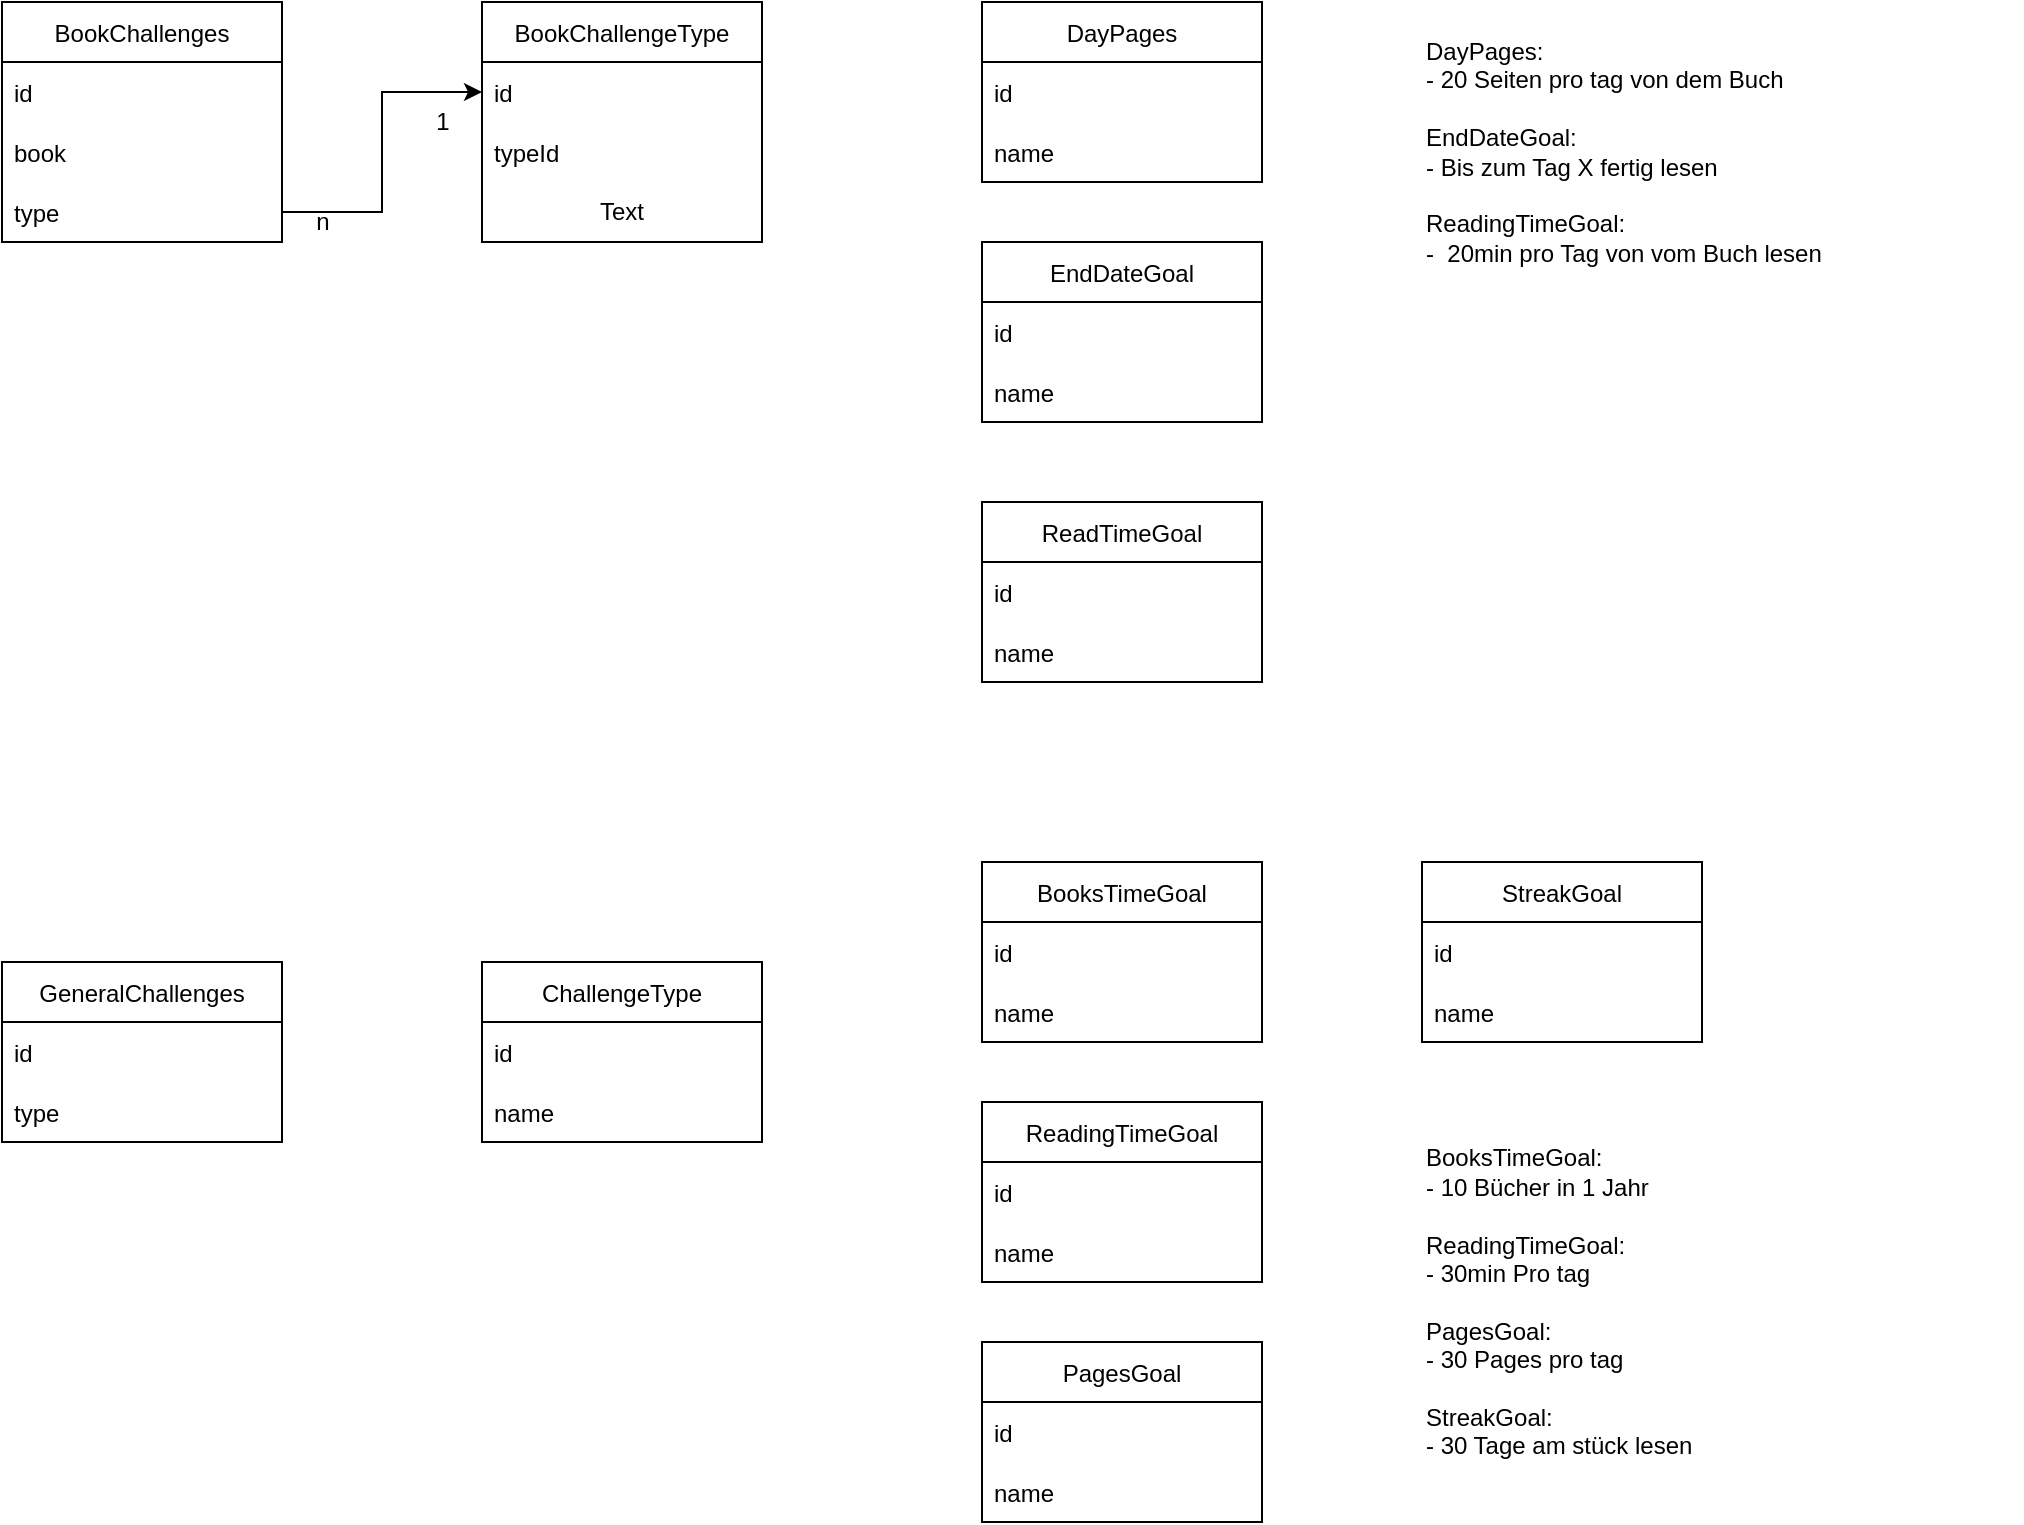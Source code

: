 <mxfile version="20.3.0" type="device"><diagram id="5UC8xc8aUDfBGlQ5QwmF" name="Seite-1"><mxGraphModel dx="2174" dy="1237" grid="1" gridSize="10" guides="1" tooltips="1" connect="1" arrows="1" fold="1" page="1" pageScale="1" pageWidth="1169" pageHeight="827" math="0" shadow="0"><root><mxCell id="0"/><mxCell id="1" parent="0"/><mxCell id="uhi9riS7lNYA-uoKevwM-1" value="BookChallenges" style="swimlane;fontStyle=0;childLayout=stackLayout;horizontal=1;startSize=30;horizontalStack=0;resizeParent=1;resizeParentMax=0;resizeLast=0;collapsible=1;marginBottom=0;" parent="1" vertex="1"><mxGeometry x="70" y="50" width="140" height="120" as="geometry"/></mxCell><mxCell id="uhi9riS7lNYA-uoKevwM-2" value="id" style="text;strokeColor=none;fillColor=none;align=left;verticalAlign=middle;spacingLeft=4;spacingRight=4;overflow=hidden;points=[[0,0.5],[1,0.5]];portConstraint=eastwest;rotatable=0;" parent="uhi9riS7lNYA-uoKevwM-1" vertex="1"><mxGeometry y="30" width="140" height="30" as="geometry"/></mxCell><mxCell id="uhi9riS7lNYA-uoKevwM-3" value="book" style="text;strokeColor=none;fillColor=none;align=left;verticalAlign=middle;spacingLeft=4;spacingRight=4;overflow=hidden;points=[[0,0.5],[1,0.5]];portConstraint=eastwest;rotatable=0;" parent="uhi9riS7lNYA-uoKevwM-1" vertex="1"><mxGeometry y="60" width="140" height="30" as="geometry"/></mxCell><mxCell id="uhi9riS7lNYA-uoKevwM-4" value="type" style="text;strokeColor=none;fillColor=none;align=left;verticalAlign=middle;spacingLeft=4;spacingRight=4;overflow=hidden;points=[[0,0.5],[1,0.5]];portConstraint=eastwest;rotatable=0;" parent="uhi9riS7lNYA-uoKevwM-1" vertex="1"><mxGeometry y="90" width="140" height="30" as="geometry"/></mxCell><mxCell id="uhi9riS7lNYA-uoKevwM-5" value="BookChallengeType" style="swimlane;fontStyle=0;childLayout=stackLayout;horizontal=1;startSize=30;horizontalStack=0;resizeParent=1;resizeParentMax=0;resizeLast=0;collapsible=1;marginBottom=0;" parent="1" vertex="1"><mxGeometry x="310" y="50" width="140" height="120" as="geometry"/></mxCell><mxCell id="uhi9riS7lNYA-uoKevwM-6" value="id" style="text;strokeColor=none;fillColor=none;align=left;verticalAlign=middle;spacingLeft=4;spacingRight=4;overflow=hidden;points=[[0,0.5],[1,0.5]];portConstraint=eastwest;rotatable=0;" parent="uhi9riS7lNYA-uoKevwM-5" vertex="1"><mxGeometry y="30" width="140" height="30" as="geometry"/></mxCell><mxCell id="uhi9riS7lNYA-uoKevwM-7" value="typeId" style="text;strokeColor=none;fillColor=none;align=left;verticalAlign=middle;spacingLeft=4;spacingRight=4;overflow=hidden;points=[[0,0.5],[1,0.5]];portConstraint=eastwest;rotatable=0;" parent="uhi9riS7lNYA-uoKevwM-5" vertex="1"><mxGeometry y="60" width="140" height="30" as="geometry"/></mxCell><mxCell id="uhi9riS7lNYA-uoKevwM-45" value="Text" style="text;html=1;strokeColor=none;fillColor=none;align=center;verticalAlign=middle;whiteSpace=wrap;rounded=0;" parent="uhi9riS7lNYA-uoKevwM-5" vertex="1"><mxGeometry y="90" width="140" height="30" as="geometry"/></mxCell><mxCell id="uhi9riS7lNYA-uoKevwM-9" style="edgeStyle=orthogonalEdgeStyle;rounded=0;orthogonalLoop=1;jettySize=auto;html=1;entryX=0;entryY=0.5;entryDx=0;entryDy=0;" parent="1" source="uhi9riS7lNYA-uoKevwM-4" target="uhi9riS7lNYA-uoKevwM-6" edge="1"><mxGeometry relative="1" as="geometry"/></mxCell><mxCell id="uhi9riS7lNYA-uoKevwM-10" value="n" style="text;html=1;align=center;verticalAlign=middle;resizable=0;points=[];autosize=1;strokeColor=none;fillColor=none;" parent="1" vertex="1"><mxGeometry x="215" y="145" width="30" height="30" as="geometry"/></mxCell><mxCell id="uhi9riS7lNYA-uoKevwM-11" value="1" style="text;html=1;align=center;verticalAlign=middle;resizable=0;points=[];autosize=1;strokeColor=none;fillColor=none;" parent="1" vertex="1"><mxGeometry x="275" y="95" width="30" height="30" as="geometry"/></mxCell><mxCell id="uhi9riS7lNYA-uoKevwM-12" value="DayPages" style="swimlane;fontStyle=0;childLayout=stackLayout;horizontal=1;startSize=30;horizontalStack=0;resizeParent=1;resizeParentMax=0;resizeLast=0;collapsible=1;marginBottom=0;" parent="1" vertex="1"><mxGeometry x="560" y="50" width="140" height="90" as="geometry"/></mxCell><mxCell id="uhi9riS7lNYA-uoKevwM-13" value="id" style="text;strokeColor=none;fillColor=none;align=left;verticalAlign=middle;spacingLeft=4;spacingRight=4;overflow=hidden;points=[[0,0.5],[1,0.5]];portConstraint=eastwest;rotatable=0;" parent="uhi9riS7lNYA-uoKevwM-12" vertex="1"><mxGeometry y="30" width="140" height="30" as="geometry"/></mxCell><mxCell id="uhi9riS7lNYA-uoKevwM-14" value="name" style="text;strokeColor=none;fillColor=none;align=left;verticalAlign=middle;spacingLeft=4;spacingRight=4;overflow=hidden;points=[[0,0.5],[1,0.5]];portConstraint=eastwest;rotatable=0;" parent="uhi9riS7lNYA-uoKevwM-12" vertex="1"><mxGeometry y="60" width="140" height="30" as="geometry"/></mxCell><mxCell id="uhi9riS7lNYA-uoKevwM-15" value="EndDateGoal" style="swimlane;fontStyle=0;childLayout=stackLayout;horizontal=1;startSize=30;horizontalStack=0;resizeParent=1;resizeParentMax=0;resizeLast=0;collapsible=1;marginBottom=0;" parent="1" vertex="1"><mxGeometry x="560" y="170" width="140" height="90" as="geometry"/></mxCell><mxCell id="uhi9riS7lNYA-uoKevwM-16" value="id" style="text;strokeColor=none;fillColor=none;align=left;verticalAlign=middle;spacingLeft=4;spacingRight=4;overflow=hidden;points=[[0,0.5],[1,0.5]];portConstraint=eastwest;rotatable=0;" parent="uhi9riS7lNYA-uoKevwM-15" vertex="1"><mxGeometry y="30" width="140" height="30" as="geometry"/></mxCell><mxCell id="uhi9riS7lNYA-uoKevwM-17" value="name" style="text;strokeColor=none;fillColor=none;align=left;verticalAlign=middle;spacingLeft=4;spacingRight=4;overflow=hidden;points=[[0,0.5],[1,0.5]];portConstraint=eastwest;rotatable=0;" parent="uhi9riS7lNYA-uoKevwM-15" vertex="1"><mxGeometry y="60" width="140" height="30" as="geometry"/></mxCell><mxCell id="uhi9riS7lNYA-uoKevwM-18" value="ReadTimeGoal" style="swimlane;fontStyle=0;childLayout=stackLayout;horizontal=1;startSize=30;horizontalStack=0;resizeParent=1;resizeParentMax=0;resizeLast=0;collapsible=1;marginBottom=0;" parent="1" vertex="1"><mxGeometry x="560" y="300" width="140" height="90" as="geometry"/></mxCell><mxCell id="uhi9riS7lNYA-uoKevwM-19" value="id" style="text;strokeColor=none;fillColor=none;align=left;verticalAlign=middle;spacingLeft=4;spacingRight=4;overflow=hidden;points=[[0,0.5],[1,0.5]];portConstraint=eastwest;rotatable=0;" parent="uhi9riS7lNYA-uoKevwM-18" vertex="1"><mxGeometry y="30" width="140" height="30" as="geometry"/></mxCell><mxCell id="uhi9riS7lNYA-uoKevwM-20" value="name" style="text;strokeColor=none;fillColor=none;align=left;verticalAlign=middle;spacingLeft=4;spacingRight=4;overflow=hidden;points=[[0,0.5],[1,0.5]];portConstraint=eastwest;rotatable=0;" parent="uhi9riS7lNYA-uoKevwM-18" vertex="1"><mxGeometry y="60" width="140" height="30" as="geometry"/></mxCell><mxCell id="uhi9riS7lNYA-uoKevwM-21" value="GeneralChallenges" style="swimlane;fontStyle=0;childLayout=stackLayout;horizontal=1;startSize=30;horizontalStack=0;resizeParent=1;resizeParentMax=0;resizeLast=0;collapsible=1;marginBottom=0;" parent="1" vertex="1"><mxGeometry x="70" y="530" width="140" height="90" as="geometry"/></mxCell><mxCell id="uhi9riS7lNYA-uoKevwM-22" value="id" style="text;strokeColor=none;fillColor=none;align=left;verticalAlign=middle;spacingLeft=4;spacingRight=4;overflow=hidden;points=[[0,0.5],[1,0.5]];portConstraint=eastwest;rotatable=0;" parent="uhi9riS7lNYA-uoKevwM-21" vertex="1"><mxGeometry y="30" width="140" height="30" as="geometry"/></mxCell><mxCell id="uhi9riS7lNYA-uoKevwM-24" value="type" style="text;strokeColor=none;fillColor=none;align=left;verticalAlign=middle;spacingLeft=4;spacingRight=4;overflow=hidden;points=[[0,0.5],[1,0.5]];portConstraint=eastwest;rotatable=0;" parent="uhi9riS7lNYA-uoKevwM-21" vertex="1"><mxGeometry y="60" width="140" height="30" as="geometry"/></mxCell><mxCell id="uhi9riS7lNYA-uoKevwM-25" value="ChallengeType" style="swimlane;fontStyle=0;childLayout=stackLayout;horizontal=1;startSize=30;horizontalStack=0;resizeParent=1;resizeParentMax=0;resizeLast=0;collapsible=1;marginBottom=0;" parent="1" vertex="1"><mxGeometry x="310" y="530" width="140" height="90" as="geometry"/></mxCell><mxCell id="uhi9riS7lNYA-uoKevwM-26" value="id" style="text;strokeColor=none;fillColor=none;align=left;verticalAlign=middle;spacingLeft=4;spacingRight=4;overflow=hidden;points=[[0,0.5],[1,0.5]];portConstraint=eastwest;rotatable=0;" parent="uhi9riS7lNYA-uoKevwM-25" vertex="1"><mxGeometry y="30" width="140" height="30" as="geometry"/></mxCell><mxCell id="uhi9riS7lNYA-uoKevwM-27" value="name" style="text;strokeColor=none;fillColor=none;align=left;verticalAlign=middle;spacingLeft=4;spacingRight=4;overflow=hidden;points=[[0,0.5],[1,0.5]];portConstraint=eastwest;rotatable=0;" parent="uhi9riS7lNYA-uoKevwM-25" vertex="1"><mxGeometry y="60" width="140" height="30" as="geometry"/></mxCell><mxCell id="uhi9riS7lNYA-uoKevwM-28" value="BooksTimeGoal" style="swimlane;fontStyle=0;childLayout=stackLayout;horizontal=1;startSize=30;horizontalStack=0;resizeParent=1;resizeParentMax=0;resizeLast=0;collapsible=1;marginBottom=0;" parent="1" vertex="1"><mxGeometry x="560" y="480" width="140" height="90" as="geometry"/></mxCell><mxCell id="uhi9riS7lNYA-uoKevwM-29" value="id" style="text;strokeColor=none;fillColor=none;align=left;verticalAlign=middle;spacingLeft=4;spacingRight=4;overflow=hidden;points=[[0,0.5],[1,0.5]];portConstraint=eastwest;rotatable=0;" parent="uhi9riS7lNYA-uoKevwM-28" vertex="1"><mxGeometry y="30" width="140" height="30" as="geometry"/></mxCell><mxCell id="uhi9riS7lNYA-uoKevwM-30" value="name" style="text;strokeColor=none;fillColor=none;align=left;verticalAlign=middle;spacingLeft=4;spacingRight=4;overflow=hidden;points=[[0,0.5],[1,0.5]];portConstraint=eastwest;rotatable=0;" parent="uhi9riS7lNYA-uoKevwM-28" vertex="1"><mxGeometry y="60" width="140" height="30" as="geometry"/></mxCell><mxCell id="uhi9riS7lNYA-uoKevwM-31" value="ReadingTimeGoal" style="swimlane;fontStyle=0;childLayout=stackLayout;horizontal=1;startSize=30;horizontalStack=0;resizeParent=1;resizeParentMax=0;resizeLast=0;collapsible=1;marginBottom=0;" parent="1" vertex="1"><mxGeometry x="560" y="600" width="140" height="90" as="geometry"/></mxCell><mxCell id="uhi9riS7lNYA-uoKevwM-32" value="id" style="text;strokeColor=none;fillColor=none;align=left;verticalAlign=middle;spacingLeft=4;spacingRight=4;overflow=hidden;points=[[0,0.5],[1,0.5]];portConstraint=eastwest;rotatable=0;" parent="uhi9riS7lNYA-uoKevwM-31" vertex="1"><mxGeometry y="30" width="140" height="30" as="geometry"/></mxCell><mxCell id="uhi9riS7lNYA-uoKevwM-33" value="name" style="text;strokeColor=none;fillColor=none;align=left;verticalAlign=middle;spacingLeft=4;spacingRight=4;overflow=hidden;points=[[0,0.5],[1,0.5]];portConstraint=eastwest;rotatable=0;" parent="uhi9riS7lNYA-uoKevwM-31" vertex="1"><mxGeometry y="60" width="140" height="30" as="geometry"/></mxCell><mxCell id="uhi9riS7lNYA-uoKevwM-34" value="PagesGoal" style="swimlane;fontStyle=0;childLayout=stackLayout;horizontal=1;startSize=30;horizontalStack=0;resizeParent=1;resizeParentMax=0;resizeLast=0;collapsible=1;marginBottom=0;" parent="1" vertex="1"><mxGeometry x="560" y="720" width="140" height="90" as="geometry"/></mxCell><mxCell id="uhi9riS7lNYA-uoKevwM-35" value="id" style="text;strokeColor=none;fillColor=none;align=left;verticalAlign=middle;spacingLeft=4;spacingRight=4;overflow=hidden;points=[[0,0.5],[1,0.5]];portConstraint=eastwest;rotatable=0;" parent="uhi9riS7lNYA-uoKevwM-34" vertex="1"><mxGeometry y="30" width="140" height="30" as="geometry"/></mxCell><mxCell id="uhi9riS7lNYA-uoKevwM-36" value="name" style="text;strokeColor=none;fillColor=none;align=left;verticalAlign=middle;spacingLeft=4;spacingRight=4;overflow=hidden;points=[[0,0.5],[1,0.5]];portConstraint=eastwest;rotatable=0;" parent="uhi9riS7lNYA-uoKevwM-34" vertex="1"><mxGeometry y="60" width="140" height="30" as="geometry"/></mxCell><mxCell id="uhi9riS7lNYA-uoKevwM-37" value="StreakGoal" style="swimlane;fontStyle=0;childLayout=stackLayout;horizontal=1;startSize=30;horizontalStack=0;resizeParent=1;resizeParentMax=0;resizeLast=0;collapsible=1;marginBottom=0;" parent="1" vertex="1"><mxGeometry x="780" y="480" width="140" height="90" as="geometry"/></mxCell><mxCell id="uhi9riS7lNYA-uoKevwM-38" value="id" style="text;strokeColor=none;fillColor=none;align=left;verticalAlign=middle;spacingLeft=4;spacingRight=4;overflow=hidden;points=[[0,0.5],[1,0.5]];portConstraint=eastwest;rotatable=0;" parent="uhi9riS7lNYA-uoKevwM-37" vertex="1"><mxGeometry y="30" width="140" height="30" as="geometry"/></mxCell><mxCell id="uhi9riS7lNYA-uoKevwM-39" value="name" style="text;strokeColor=none;fillColor=none;align=left;verticalAlign=middle;spacingLeft=4;spacingRight=4;overflow=hidden;points=[[0,0.5],[1,0.5]];portConstraint=eastwest;rotatable=0;" parent="uhi9riS7lNYA-uoKevwM-37" vertex="1"><mxGeometry y="60" width="140" height="30" as="geometry"/></mxCell><mxCell id="uhi9riS7lNYA-uoKevwM-41" value="BooksTimeGoal:&lt;br&gt;- 10 Bücher in 1 Jahr&lt;br&gt;&lt;br&gt;ReadingTimeGoal:&lt;br&gt;- 30min Pro tag&lt;br&gt;&lt;br&gt;PagesGoal:&lt;br&gt;- 30 Pages pro tag&amp;nbsp;&lt;br&gt;&lt;br&gt;StreakGoal:&lt;br&gt;- 30 Tage am stück lesen" style="text;html=1;strokeColor=none;fillColor=none;align=left;verticalAlign=middle;whiteSpace=wrap;rounded=0;" parent="1" vertex="1"><mxGeometry x="780" y="590" width="300" height="220" as="geometry"/></mxCell><mxCell id="uhi9riS7lNYA-uoKevwM-42" value="DayPages:&lt;br&gt;- 20 Seiten pro tag von dem Buch&lt;br&gt;&lt;br&gt;EndDateGoal:&lt;br&gt;- Bis zum Tag X fertig lesen&lt;br&gt;&lt;br&gt;ReadingTimeGoal:&lt;br&gt;-&amp;nbsp; 20min pro Tag von vom Buch lesen" style="text;html=1;strokeColor=none;fillColor=none;align=left;verticalAlign=middle;whiteSpace=wrap;rounded=0;" parent="1" vertex="1"><mxGeometry x="780" y="60" width="290" height="130" as="geometry"/></mxCell></root></mxGraphModel></diagram></mxfile>